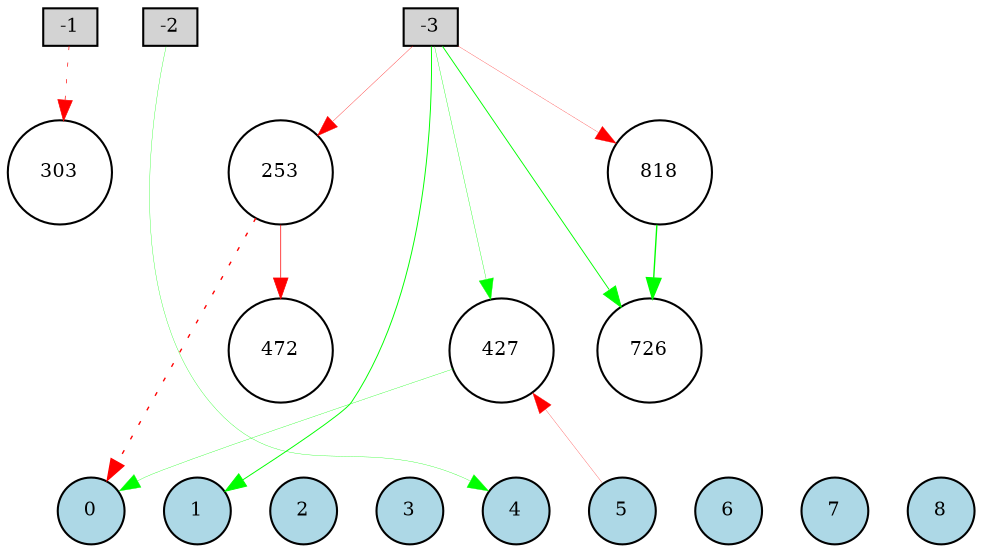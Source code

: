 digraph {
	node [fontsize=9 height=0.2 shape=circle width=0.2]
	subgraph inputs {
		node [shape=box style=filled]
		rank=source
		-1 [fillcolor=lightgray]
		-2 [fillcolor=lightgray]
		-1 -> -2 [style=invis]
		-3 [fillcolor=lightgray]
		-2 -> -3 [style=invis]
	}
	subgraph outputs {
		node [style=filled]
		rank=sink
		0 [fillcolor=lightblue fontsize=9 height=0.2 shape=circle width=0.2]
		1 [fillcolor=lightblue fontsize=9 height=0.2 shape=circle width=0.2]
		0 -> 1 [style=invis]
		2 [fillcolor=lightblue fontsize=9 height=0.2 shape=circle width=0.2]
		1 -> 2 [style=invis]
		3 [fillcolor=lightblue fontsize=9 height=0.2 shape=circle width=0.2]
		2 -> 3 [style=invis]
		4 [fillcolor=lightblue fontsize=9 height=0.2 shape=circle width=0.2]
		3 -> 4 [style=invis]
		5 [fillcolor=lightblue fontsize=9 height=0.2 shape=circle width=0.2]
		4 -> 5 [style=invis]
		6 [fillcolor=lightblue fontsize=9 height=0.2 shape=circle width=0.2]
		5 -> 6 [style=invis]
		7 [fillcolor=lightblue fontsize=9 height=0.2 shape=circle width=0.2]
		6 -> 7 [style=invis]
		8 [fillcolor=lightblue fontsize=9 height=0.2 shape=circle width=0.2]
		7 -> 8 [style=invis]
	}
	427 [fillcolor=white style=filled]
	303 [fillcolor=white style=filled]
	818 [fillcolor=white style=filled]
	726 [fillcolor=white style=filled]
	472 [fillcolor=white style=filled]
	253 [fillcolor=white style=filled]
	-2 -> 4 [color=green penwidth=0.1550438972013207 style=solid]
	-3 -> 1 [color=green penwidth=0.4609307109900065 style=solid]
	-3 -> 253 [color=red penwidth=0.16122698340462072 style=solid]
	253 -> 0 [color=red penwidth=0.656947778037925 style=dotted]
	-1 -> 303 [color=red penwidth=0.31962812499091164 style=dotted]
	5 -> 427 [color=red penwidth=0.12205622515251748 style=solid]
	253 -> 472 [color=red penwidth=0.34991256434400053 style=solid]
	427 -> 0 [color=green penwidth=0.1577026185001168 style=solid]
	-3 -> 427 [color=green penwidth=0.1740712164341166 style=solid]
	-3 -> 726 [color=green penwidth=0.44713841189924086 style=solid]
	-3 -> 818 [color=red penwidth=0.1283269503797297 style=solid]
	818 -> 726 [color=green penwidth=0.6667553912368943 style=solid]
}
